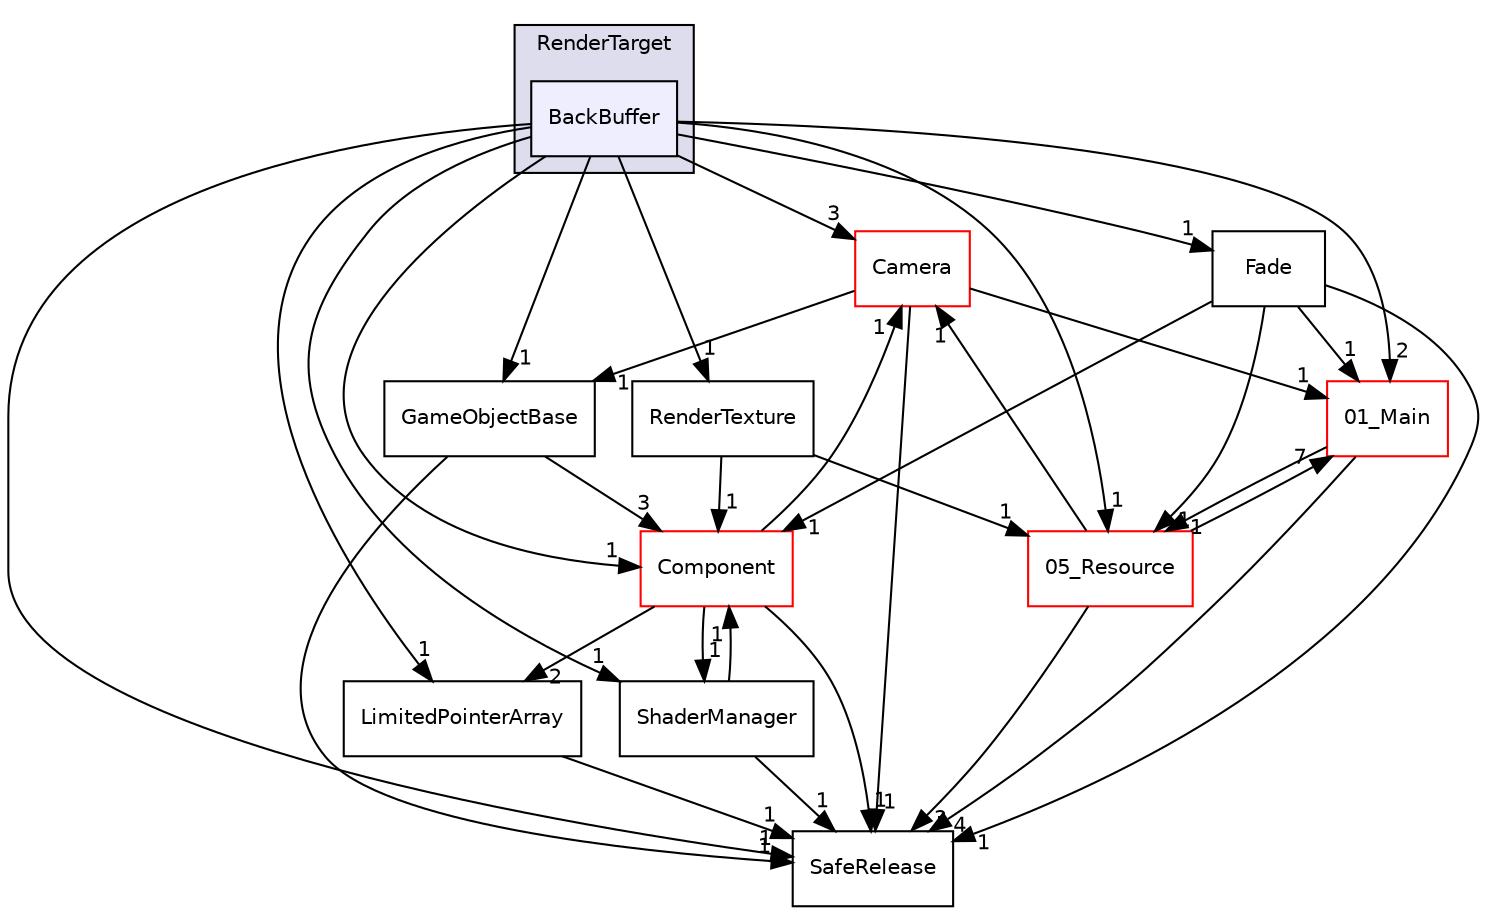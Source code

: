 digraph "C:/HAL/PG関係/03_作成プログラム/03_HAL授業/就職作品/Project/source/04_Tool/ComponentManager/DrawManager/RenderTarget/BackBuffer" {
  compound=true
  node [ fontsize="10", fontname="Helvetica"];
  edge [ labelfontsize="10", labelfontname="Helvetica"];
  subgraph clusterdir_8f1cdd4b3f1d2023b82ed32763610c8a {
    graph [ bgcolor="#ddddee", pencolor="black", label="RenderTarget" fontname="Helvetica", fontsize="10", URL="dir_8f1cdd4b3f1d2023b82ed32763610c8a.html"]
  dir_e002b5228629b06a713e628331a21008 [shape=box, label="BackBuffer", style="filled", fillcolor="#eeeeff", pencolor="black", URL="dir_e002b5228629b06a713e628331a21008.html"];
  }
  dir_ad554173507a3b7232f716ccd8a5e193 [shape=box label="Camera" fillcolor="white" style="filled" color="red" URL="dir_ad554173507a3b7232f716ccd8a5e193.html"];
  dir_0bdd085e94670486122436b1728d6cb5 [shape=box label="SafeRelease" URL="dir_0bdd085e94670486122436b1728d6cb5.html"];
  dir_5bd2ec70fcc9e1658554bd6ee53be39a [shape=box label="LimitedPointerArray" URL="dir_5bd2ec70fcc9e1658554bd6ee53be39a.html"];
  dir_6e58c436369e4a795ef16d3c489c4702 [shape=box label="05_Resource" fillcolor="white" style="filled" color="red" URL="dir_6e58c436369e4a795ef16d3c489c4702.html"];
  dir_b2ee2f4b37d8460d9f5246ffd8c74e11 [shape=box label="01_Main" fillcolor="white" style="filled" color="red" URL="dir_b2ee2f4b37d8460d9f5246ffd8c74e11.html"];
  dir_6aa5dbea7db10bb20bd62536cc707821 [shape=box label="RenderTexture" URL="dir_6aa5dbea7db10bb20bd62536cc707821.html"];
  dir_f1ac416c3fbbb25a8d686271ee61beaf [shape=box label="Fade" URL="dir_f1ac416c3fbbb25a8d686271ee61beaf.html"];
  dir_bf50d02dac483dc23a5db843f4bb2474 [shape=box label="ShaderManager" URL="dir_bf50d02dac483dc23a5db843f4bb2474.html"];
  dir_42ede0e43233c6370d68c50ab36ec2c7 [shape=box label="GameObjectBase" URL="dir_42ede0e43233c6370d68c50ab36ec2c7.html"];
  dir_9bdf09a476fe7fa6e3a0e14af6a4b1af [shape=box label="Component" fillcolor="white" style="filled" color="red" URL="dir_9bdf09a476fe7fa6e3a0e14af6a4b1af.html"];
  dir_ad554173507a3b7232f716ccd8a5e193->dir_0bdd085e94670486122436b1728d6cb5 [headlabel="1", labeldistance=1.5 headhref="dir_000112_000148.html"];
  dir_ad554173507a3b7232f716ccd8a5e193->dir_b2ee2f4b37d8460d9f5246ffd8c74e11 [headlabel="1", labeldistance=1.5 headhref="dir_000112_000001.html"];
  dir_ad554173507a3b7232f716ccd8a5e193->dir_42ede0e43233c6370d68c50ab36ec2c7 [headlabel="1", labeldistance=1.5 headhref="dir_000112_000130.html"];
  dir_5bd2ec70fcc9e1658554bd6ee53be39a->dir_0bdd085e94670486122436b1728d6cb5 [headlabel="1", labeldistance=1.5 headhref="dir_000136_000148.html"];
  dir_6e58c436369e4a795ef16d3c489c4702->dir_ad554173507a3b7232f716ccd8a5e193 [headlabel="1", labeldistance=1.5 headhref="dir_000158_000112.html"];
  dir_6e58c436369e4a795ef16d3c489c4702->dir_0bdd085e94670486122436b1728d6cb5 [headlabel="3", labeldistance=1.5 headhref="dir_000158_000148.html"];
  dir_6e58c436369e4a795ef16d3c489c4702->dir_b2ee2f4b37d8460d9f5246ffd8c74e11 [headlabel="7", labeldistance=1.5 headhref="dir_000158_000001.html"];
  dir_b2ee2f4b37d8460d9f5246ffd8c74e11->dir_0bdd085e94670486122436b1728d6cb5 [headlabel="4", labeldistance=1.5 headhref="dir_000001_000148.html"];
  dir_b2ee2f4b37d8460d9f5246ffd8c74e11->dir_6e58c436369e4a795ef16d3c489c4702 [headlabel="1", labeldistance=1.5 headhref="dir_000001_000158.html"];
  dir_6aa5dbea7db10bb20bd62536cc707821->dir_6e58c436369e4a795ef16d3c489c4702 [headlabel="1", labeldistance=1.5 headhref="dir_000118_000158.html"];
  dir_6aa5dbea7db10bb20bd62536cc707821->dir_9bdf09a476fe7fa6e3a0e14af6a4b1af [headlabel="1", labeldistance=1.5 headhref="dir_000118_000081.html"];
  dir_f1ac416c3fbbb25a8d686271ee61beaf->dir_0bdd085e94670486122436b1728d6cb5 [headlabel="1", labeldistance=1.5 headhref="dir_000115_000148.html"];
  dir_f1ac416c3fbbb25a8d686271ee61beaf->dir_6e58c436369e4a795ef16d3c489c4702 [headlabel="1", labeldistance=1.5 headhref="dir_000115_000158.html"];
  dir_f1ac416c3fbbb25a8d686271ee61beaf->dir_b2ee2f4b37d8460d9f5246ffd8c74e11 [headlabel="1", labeldistance=1.5 headhref="dir_000115_000001.html"];
  dir_f1ac416c3fbbb25a8d686271ee61beaf->dir_9bdf09a476fe7fa6e3a0e14af6a4b1af [headlabel="1", labeldistance=1.5 headhref="dir_000115_000081.html"];
  dir_e002b5228629b06a713e628331a21008->dir_ad554173507a3b7232f716ccd8a5e193 [headlabel="3", labeldistance=1.5 headhref="dir_000117_000112.html"];
  dir_e002b5228629b06a713e628331a21008->dir_0bdd085e94670486122436b1728d6cb5 [headlabel="1", labeldistance=1.5 headhref="dir_000117_000148.html"];
  dir_e002b5228629b06a713e628331a21008->dir_5bd2ec70fcc9e1658554bd6ee53be39a [headlabel="1", labeldistance=1.5 headhref="dir_000117_000136.html"];
  dir_e002b5228629b06a713e628331a21008->dir_6e58c436369e4a795ef16d3c489c4702 [headlabel="1", labeldistance=1.5 headhref="dir_000117_000158.html"];
  dir_e002b5228629b06a713e628331a21008->dir_b2ee2f4b37d8460d9f5246ffd8c74e11 [headlabel="2", labeldistance=1.5 headhref="dir_000117_000001.html"];
  dir_e002b5228629b06a713e628331a21008->dir_6aa5dbea7db10bb20bd62536cc707821 [headlabel="1", labeldistance=1.5 headhref="dir_000117_000118.html"];
  dir_e002b5228629b06a713e628331a21008->dir_f1ac416c3fbbb25a8d686271ee61beaf [headlabel="1", labeldistance=1.5 headhref="dir_000117_000115.html"];
  dir_e002b5228629b06a713e628331a21008->dir_bf50d02dac483dc23a5db843f4bb2474 [headlabel="1", labeldistance=1.5 headhref="dir_000117_000127.html"];
  dir_e002b5228629b06a713e628331a21008->dir_42ede0e43233c6370d68c50ab36ec2c7 [headlabel="1", labeldistance=1.5 headhref="dir_000117_000130.html"];
  dir_e002b5228629b06a713e628331a21008->dir_9bdf09a476fe7fa6e3a0e14af6a4b1af [headlabel="1", labeldistance=1.5 headhref="dir_000117_000081.html"];
  dir_bf50d02dac483dc23a5db843f4bb2474->dir_0bdd085e94670486122436b1728d6cb5 [headlabel="1", labeldistance=1.5 headhref="dir_000127_000148.html"];
  dir_bf50d02dac483dc23a5db843f4bb2474->dir_9bdf09a476fe7fa6e3a0e14af6a4b1af [headlabel="1", labeldistance=1.5 headhref="dir_000127_000081.html"];
  dir_42ede0e43233c6370d68c50ab36ec2c7->dir_0bdd085e94670486122436b1728d6cb5 [headlabel="1", labeldistance=1.5 headhref="dir_000130_000148.html"];
  dir_42ede0e43233c6370d68c50ab36ec2c7->dir_9bdf09a476fe7fa6e3a0e14af6a4b1af [headlabel="3", labeldistance=1.5 headhref="dir_000130_000081.html"];
  dir_9bdf09a476fe7fa6e3a0e14af6a4b1af->dir_ad554173507a3b7232f716ccd8a5e193 [headlabel="1", labeldistance=1.5 headhref="dir_000081_000112.html"];
  dir_9bdf09a476fe7fa6e3a0e14af6a4b1af->dir_0bdd085e94670486122436b1728d6cb5 [headlabel="1", labeldistance=1.5 headhref="dir_000081_000148.html"];
  dir_9bdf09a476fe7fa6e3a0e14af6a4b1af->dir_5bd2ec70fcc9e1658554bd6ee53be39a [headlabel="2", labeldistance=1.5 headhref="dir_000081_000136.html"];
  dir_9bdf09a476fe7fa6e3a0e14af6a4b1af->dir_bf50d02dac483dc23a5db843f4bb2474 [headlabel="1", labeldistance=1.5 headhref="dir_000081_000127.html"];
}
